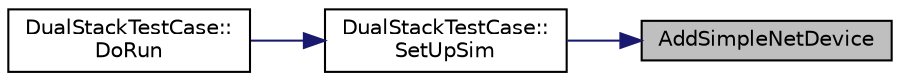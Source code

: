 digraph "AddSimpleNetDevice"
{
 // LATEX_PDF_SIZE
  edge [fontname="Helvetica",fontsize="10",labelfontname="Helvetica",labelfontsize="10"];
  node [fontname="Helvetica",fontsize="10",shape=record];
  rankdir="RL";
  Node1 [label="AddSimpleNetDevice",height=0.2,width=0.4,color="black", fillcolor="grey75", style="filled", fontcolor="black",tooltip=" "];
  Node1 -> Node2 [dir="back",color="midnightblue",fontsize="10",style="solid",fontname="Helvetica"];
  Node2 [label="DualStackTestCase::\lSetUpSim",height=0.2,width=0.4,color="black", fillcolor="white", style="filled",URL="$class_dual_stack_test_case.html#a04e3c01a5d12957f1f69d2df2e2c734c",tooltip="Setup the test."];
  Node2 -> Node3 [dir="back",color="midnightblue",fontsize="10",style="solid",fontname="Helvetica"];
  Node3 [label="DualStackTestCase::\lDoRun",height=0.2,width=0.4,color="black", fillcolor="white", style="filled",URL="$class_dual_stack_test_case.html#a56472b295c6821c1380df84b130e6399",tooltip="Implementation to actually run this TestCase."];
}
